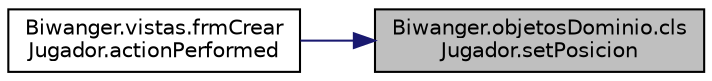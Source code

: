 digraph "Biwanger.objetosDominio.clsJugador.setPosicion"
{
 // LATEX_PDF_SIZE
  edge [fontname="Helvetica",fontsize="10",labelfontname="Helvetica",labelfontsize="10"];
  node [fontname="Helvetica",fontsize="10",shape=record];
  rankdir="RL";
  Node1 [label="Biwanger.objetosDominio.cls\lJugador.setPosicion",height=0.2,width=0.4,color="black", fillcolor="grey75", style="filled", fontcolor="black",tooltip=" "];
  Node1 -> Node2 [dir="back",color="midnightblue",fontsize="10",style="solid",fontname="Helvetica"];
  Node2 [label="Biwanger.vistas.frmCrear\lJugador.actionPerformed",height=0.2,width=0.4,color="black", fillcolor="white", style="filled",URL="$class_biwanger_1_1vistas_1_1frm_crear_jugador.html#a36d4f058ab4b0a242eb43bf14110d085",tooltip=" "];
}
